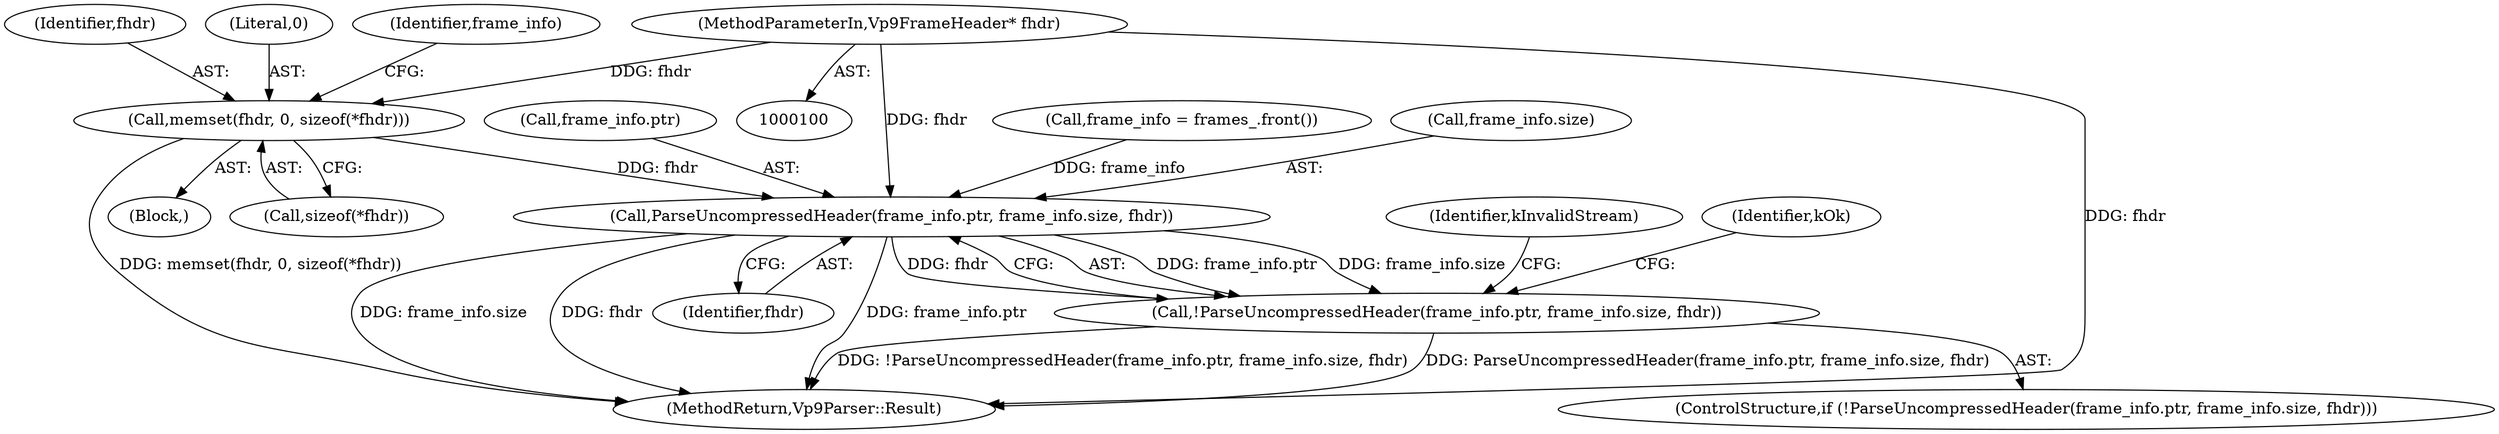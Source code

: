 digraph "1_Chrome_27c68f543e5eba779902447445dfb05ec3f5bf75_13@API" {
"1000129" [label="(Call,memset(fhdr, 0, sizeof(*fhdr)))"];
"1000101" [label="(MethodParameterIn,Vp9FrameHeader* fhdr)"];
"1000137" [label="(Call,ParseUncompressedHeader(frame_info.ptr, frame_info.size, fhdr))"];
"1000136" [label="(Call,!ParseUncompressedHeader(frame_info.ptr, frame_info.size, fhdr))"];
"1000102" [label="(Block,)"];
"1000130" [label="(Identifier,fhdr)"];
"1000149" [label="(MethodReturn,Vp9Parser::Result)"];
"1000144" [label="(Identifier,fhdr)"];
"1000132" [label="(Call,sizeof(*fhdr))"];
"1000125" [label="(Call,frame_info = frames_.front())"];
"1000135" [label="(ControlStructure,if (!ParseUncompressedHeader(frame_info.ptr, frame_info.size, fhdr)))"];
"1000137" [label="(Call,ParseUncompressedHeader(frame_info.ptr, frame_info.size, fhdr))"];
"1000146" [label="(Identifier,kInvalidStream)"];
"1000131" [label="(Literal,0)"];
"1000139" [label="(Identifier,frame_info)"];
"1000101" [label="(MethodParameterIn,Vp9FrameHeader* fhdr)"];
"1000129" [label="(Call,memset(fhdr, 0, sizeof(*fhdr)))"];
"1000141" [label="(Call,frame_info.size)"];
"1000138" [label="(Call,frame_info.ptr)"];
"1000148" [label="(Identifier,kOk)"];
"1000136" [label="(Call,!ParseUncompressedHeader(frame_info.ptr, frame_info.size, fhdr))"];
"1000129" -> "1000102"  [label="AST: "];
"1000129" -> "1000132"  [label="CFG: "];
"1000130" -> "1000129"  [label="AST: "];
"1000131" -> "1000129"  [label="AST: "];
"1000132" -> "1000129"  [label="AST: "];
"1000139" -> "1000129"  [label="CFG: "];
"1000129" -> "1000149"  [label="DDG: memset(fhdr, 0, sizeof(*fhdr))"];
"1000101" -> "1000129"  [label="DDG: fhdr"];
"1000129" -> "1000137"  [label="DDG: fhdr"];
"1000101" -> "1000100"  [label="AST: "];
"1000101" -> "1000149"  [label="DDG: fhdr"];
"1000101" -> "1000137"  [label="DDG: fhdr"];
"1000137" -> "1000136"  [label="AST: "];
"1000137" -> "1000144"  [label="CFG: "];
"1000138" -> "1000137"  [label="AST: "];
"1000141" -> "1000137"  [label="AST: "];
"1000144" -> "1000137"  [label="AST: "];
"1000136" -> "1000137"  [label="CFG: "];
"1000137" -> "1000149"  [label="DDG: frame_info.size"];
"1000137" -> "1000149"  [label="DDG: fhdr"];
"1000137" -> "1000149"  [label="DDG: frame_info.ptr"];
"1000137" -> "1000136"  [label="DDG: frame_info.ptr"];
"1000137" -> "1000136"  [label="DDG: frame_info.size"];
"1000137" -> "1000136"  [label="DDG: fhdr"];
"1000125" -> "1000137"  [label="DDG: frame_info"];
"1000136" -> "1000135"  [label="AST: "];
"1000146" -> "1000136"  [label="CFG: "];
"1000148" -> "1000136"  [label="CFG: "];
"1000136" -> "1000149"  [label="DDG: ParseUncompressedHeader(frame_info.ptr, frame_info.size, fhdr)"];
"1000136" -> "1000149"  [label="DDG: !ParseUncompressedHeader(frame_info.ptr, frame_info.size, fhdr)"];
}

